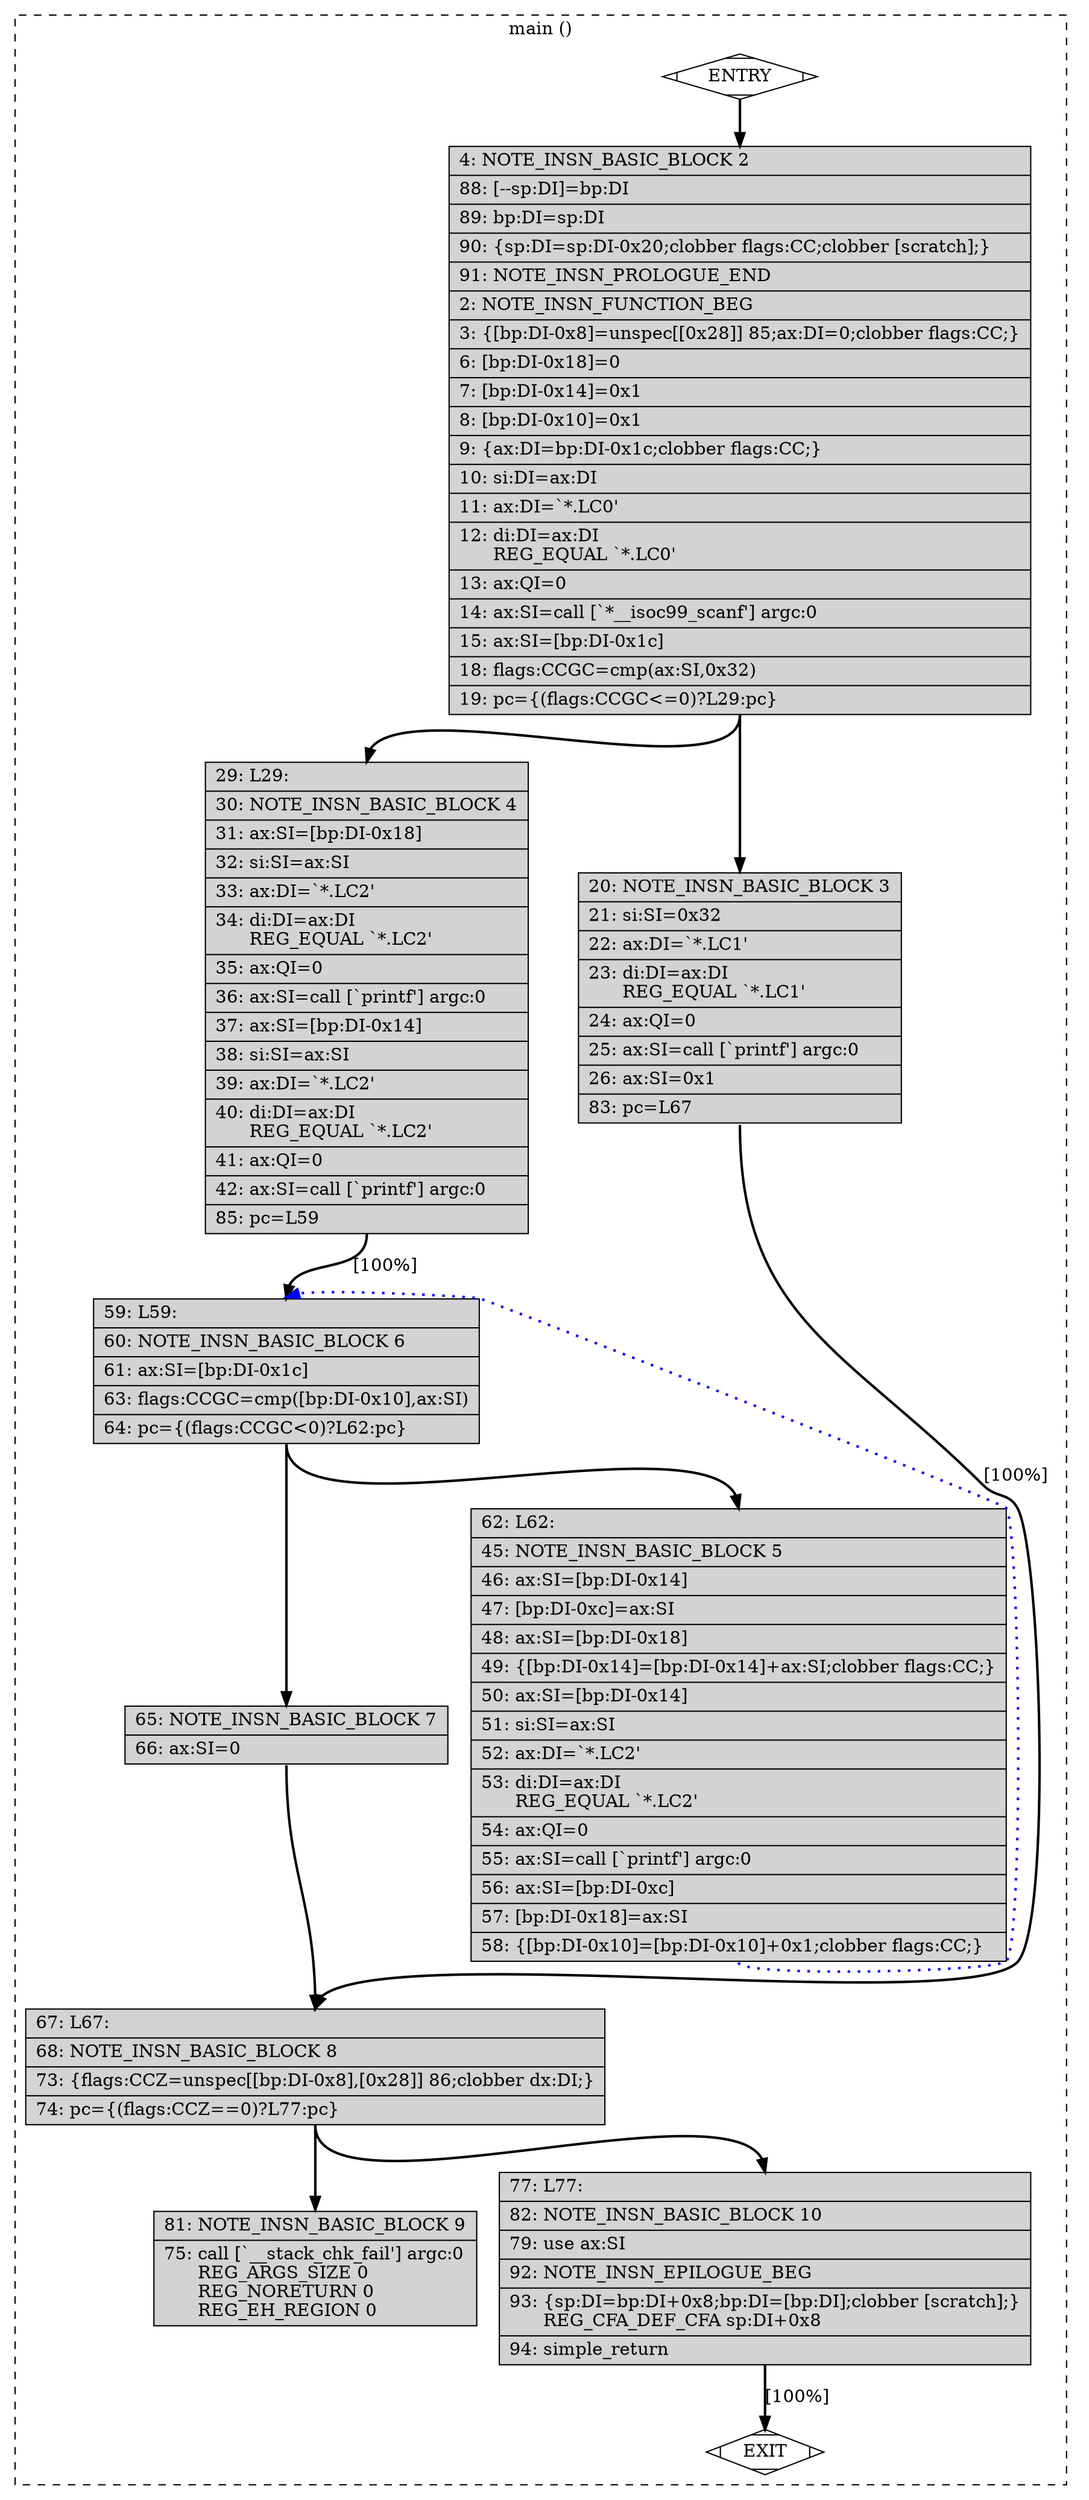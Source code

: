 digraph "main.c.311r.pro_and_epilogue" {
overlap=false;
subgraph "cluster_main" {
	style="dashed";
	color="black";
	label="main ()";
	fn_0_basic_block_0 [shape=Mdiamond,style=filled,fillcolor=white,label="ENTRY"];

	fn_0_basic_block_2 [shape=record,style=filled,fillcolor=lightgrey,label="{\ \ \ \ 4:\ NOTE_INSN_BASIC_BLOCK\ 2\l\
|\ \ \ 88:\ [--sp:DI]=bp:DI\l\
|\ \ \ 89:\ bp:DI=sp:DI\l\
|\ \ \ 90:\ \{sp:DI=sp:DI-0x20;clobber\ flags:CC;clobber\ [scratch];\}\l\
|\ \ \ 91:\ NOTE_INSN_PROLOGUE_END\l\
|\ \ \ \ 2:\ NOTE_INSN_FUNCTION_BEG\l\
|\ \ \ \ 3:\ \{[bp:DI-0x8]=unspec[[0x28]]\ 85;ax:DI=0;clobber\ flags:CC;\}\l\
|\ \ \ \ 6:\ [bp:DI-0x18]=0\l\
|\ \ \ \ 7:\ [bp:DI-0x14]=0x1\l\
|\ \ \ \ 8:\ [bp:DI-0x10]=0x1\l\
|\ \ \ \ 9:\ \{ax:DI=bp:DI-0x1c;clobber\ flags:CC;\}\l\
|\ \ \ 10:\ si:DI=ax:DI\l\
|\ \ \ 11:\ ax:DI=`*.LC0'\l\
|\ \ \ 12:\ di:DI=ax:DI\l\
\ \ \ \ \ \ REG_EQUAL\ `*.LC0'\l\
|\ \ \ 13:\ ax:QI=0\l\
|\ \ \ 14:\ ax:SI=call\ [`*__isoc99_scanf']\ argc:0\l\
|\ \ \ 15:\ ax:SI=[bp:DI-0x1c]\l\
|\ \ \ 18:\ flags:CCGC=cmp(ax:SI,0x32)\l\
|\ \ \ 19:\ pc=\{(flags:CCGC\<=0)?L29:pc\}\l\
}"];

	fn_0_basic_block_4 [shape=record,style=filled,fillcolor=lightgrey,label="{\ \ \ 29:\ L29:\l\
|\ \ \ 30:\ NOTE_INSN_BASIC_BLOCK\ 4\l\
|\ \ \ 31:\ ax:SI=[bp:DI-0x18]\l\
|\ \ \ 32:\ si:SI=ax:SI\l\
|\ \ \ 33:\ ax:DI=`*.LC2'\l\
|\ \ \ 34:\ di:DI=ax:DI\l\
\ \ \ \ \ \ REG_EQUAL\ `*.LC2'\l\
|\ \ \ 35:\ ax:QI=0\l\
|\ \ \ 36:\ ax:SI=call\ [`printf']\ argc:0\l\
|\ \ \ 37:\ ax:SI=[bp:DI-0x14]\l\
|\ \ \ 38:\ si:SI=ax:SI\l\
|\ \ \ 39:\ ax:DI=`*.LC2'\l\
|\ \ \ 40:\ di:DI=ax:DI\l\
\ \ \ \ \ \ REG_EQUAL\ `*.LC2'\l\
|\ \ \ 41:\ ax:QI=0\l\
|\ \ \ 42:\ ax:SI=call\ [`printf']\ argc:0\l\
|\ \ \ 85:\ pc=L59\l\
}"];

	fn_0_basic_block_6 [shape=record,style=filled,fillcolor=lightgrey,label="{\ \ \ 59:\ L59:\l\
|\ \ \ 60:\ NOTE_INSN_BASIC_BLOCK\ 6\l\
|\ \ \ 61:\ ax:SI=[bp:DI-0x1c]\l\
|\ \ \ 63:\ flags:CCGC=cmp([bp:DI-0x10],ax:SI)\l\
|\ \ \ 64:\ pc=\{(flags:CCGC\<0)?L62:pc\}\l\
}"];

	fn_0_basic_block_7 [shape=record,style=filled,fillcolor=lightgrey,label="{\ \ \ 65:\ NOTE_INSN_BASIC_BLOCK\ 7\l\
|\ \ \ 66:\ ax:SI=0\l\
}"];

	fn_0_basic_block_5 [shape=record,style=filled,fillcolor=lightgrey,label="{\ \ \ 62:\ L62:\l\
|\ \ \ 45:\ NOTE_INSN_BASIC_BLOCK\ 5\l\
|\ \ \ 46:\ ax:SI=[bp:DI-0x14]\l\
|\ \ \ 47:\ [bp:DI-0xc]=ax:SI\l\
|\ \ \ 48:\ ax:SI=[bp:DI-0x18]\l\
|\ \ \ 49:\ \{[bp:DI-0x14]=[bp:DI-0x14]+ax:SI;clobber\ flags:CC;\}\l\
|\ \ \ 50:\ ax:SI=[bp:DI-0x14]\l\
|\ \ \ 51:\ si:SI=ax:SI\l\
|\ \ \ 52:\ ax:DI=`*.LC2'\l\
|\ \ \ 53:\ di:DI=ax:DI\l\
\ \ \ \ \ \ REG_EQUAL\ `*.LC2'\l\
|\ \ \ 54:\ ax:QI=0\l\
|\ \ \ 55:\ ax:SI=call\ [`printf']\ argc:0\l\
|\ \ \ 56:\ ax:SI=[bp:DI-0xc]\l\
|\ \ \ 57:\ [bp:DI-0x18]=ax:SI\l\
|\ \ \ 58:\ \{[bp:DI-0x10]=[bp:DI-0x10]+0x1;clobber\ flags:CC;\}\l\
}"];

	fn_0_basic_block_3 [shape=record,style=filled,fillcolor=lightgrey,label="{\ \ \ 20:\ NOTE_INSN_BASIC_BLOCK\ 3\l\
|\ \ \ 21:\ si:SI=0x32\l\
|\ \ \ 22:\ ax:DI=`*.LC1'\l\
|\ \ \ 23:\ di:DI=ax:DI\l\
\ \ \ \ \ \ REG_EQUAL\ `*.LC1'\l\
|\ \ \ 24:\ ax:QI=0\l\
|\ \ \ 25:\ ax:SI=call\ [`printf']\ argc:0\l\
|\ \ \ 26:\ ax:SI=0x1\l\
|\ \ \ 83:\ pc=L67\l\
}"];

	fn_0_basic_block_8 [shape=record,style=filled,fillcolor=lightgrey,label="{\ \ \ 67:\ L67:\l\
|\ \ \ 68:\ NOTE_INSN_BASIC_BLOCK\ 8\l\
|\ \ \ 73:\ \{flags:CCZ=unspec[[bp:DI-0x8],[0x28]]\ 86;clobber\ dx:DI;\}\l\
|\ \ \ 74:\ pc=\{(flags:CCZ==0)?L77:pc\}\l\
}"];

	fn_0_basic_block_9 [shape=record,style=filled,fillcolor=lightgrey,label="{\ \ \ 81:\ NOTE_INSN_BASIC_BLOCK\ 9\l\
|\ \ \ 75:\ call\ [`__stack_chk_fail']\ argc:0\l\
\ \ \ \ \ \ REG_ARGS_SIZE\ 0\l\
\ \ \ \ \ \ REG_NORETURN\ 0\l\
\ \ \ \ \ \ REG_EH_REGION\ 0\l\
}"];

	fn_0_basic_block_10 [shape=record,style=filled,fillcolor=lightgrey,label="{\ \ \ 77:\ L77:\l\
|\ \ \ 82:\ NOTE_INSN_BASIC_BLOCK\ 10\l\
|\ \ \ 79:\ use\ ax:SI\l\
|\ \ \ 92:\ NOTE_INSN_EPILOGUE_BEG\l\
|\ \ \ 93:\ \{sp:DI=bp:DI+0x8;bp:DI=[bp:DI];clobber\ [scratch];\}\l\
\ \ \ \ \ \ REG_CFA_DEF_CFA\ sp:DI+0x8\l\
|\ \ \ 94:\ simple_return\l\
}"];

	fn_0_basic_block_1 [shape=Mdiamond,style=filled,fillcolor=white,label="EXIT"];

	fn_0_basic_block_0:s -> fn_0_basic_block_2:n [style="solid,bold",color=black,weight=100,constraint=true];
	fn_0_basic_block_2:s -> fn_0_basic_block_3:n [style="solid,bold",color=black,weight=100,constraint=true];
	fn_0_basic_block_2:s -> fn_0_basic_block_4:n [style="solid,bold",color=black,weight=10,constraint=true];
	fn_0_basic_block_3:s -> fn_0_basic_block_8:n [style="solid,bold",color=black,weight=10,constraint=true,label="[100%]"];
	fn_0_basic_block_4:s -> fn_0_basic_block_6:n [style="solid,bold",color=black,weight=10,constraint=true,label="[100%]"];
	fn_0_basic_block_5:s -> fn_0_basic_block_6:n [style="dotted,bold",color=blue,weight=10,constraint=false];
	fn_0_basic_block_6:s -> fn_0_basic_block_5:n [style="solid,bold",color=black,weight=10,constraint=true];
	fn_0_basic_block_6:s -> fn_0_basic_block_7:n [style="solid,bold",color=black,weight=100,constraint=true];
	fn_0_basic_block_7:s -> fn_0_basic_block_8:n [style="solid,bold",color=black,weight=100,constraint=true];
	fn_0_basic_block_8:s -> fn_0_basic_block_10:n [style="solid,bold",color=black,weight=10,constraint=true];
	fn_0_basic_block_8:s -> fn_0_basic_block_9:n [style="solid,bold",color=black,weight=100,constraint=true];
	fn_0_basic_block_10:s -> fn_0_basic_block_1:n [style="solid,bold",color=black,weight=10,constraint=true,label="[100%]"];
	fn_0_basic_block_0:s -> fn_0_basic_block_1:n [style="invis",constraint=true];
}
}
